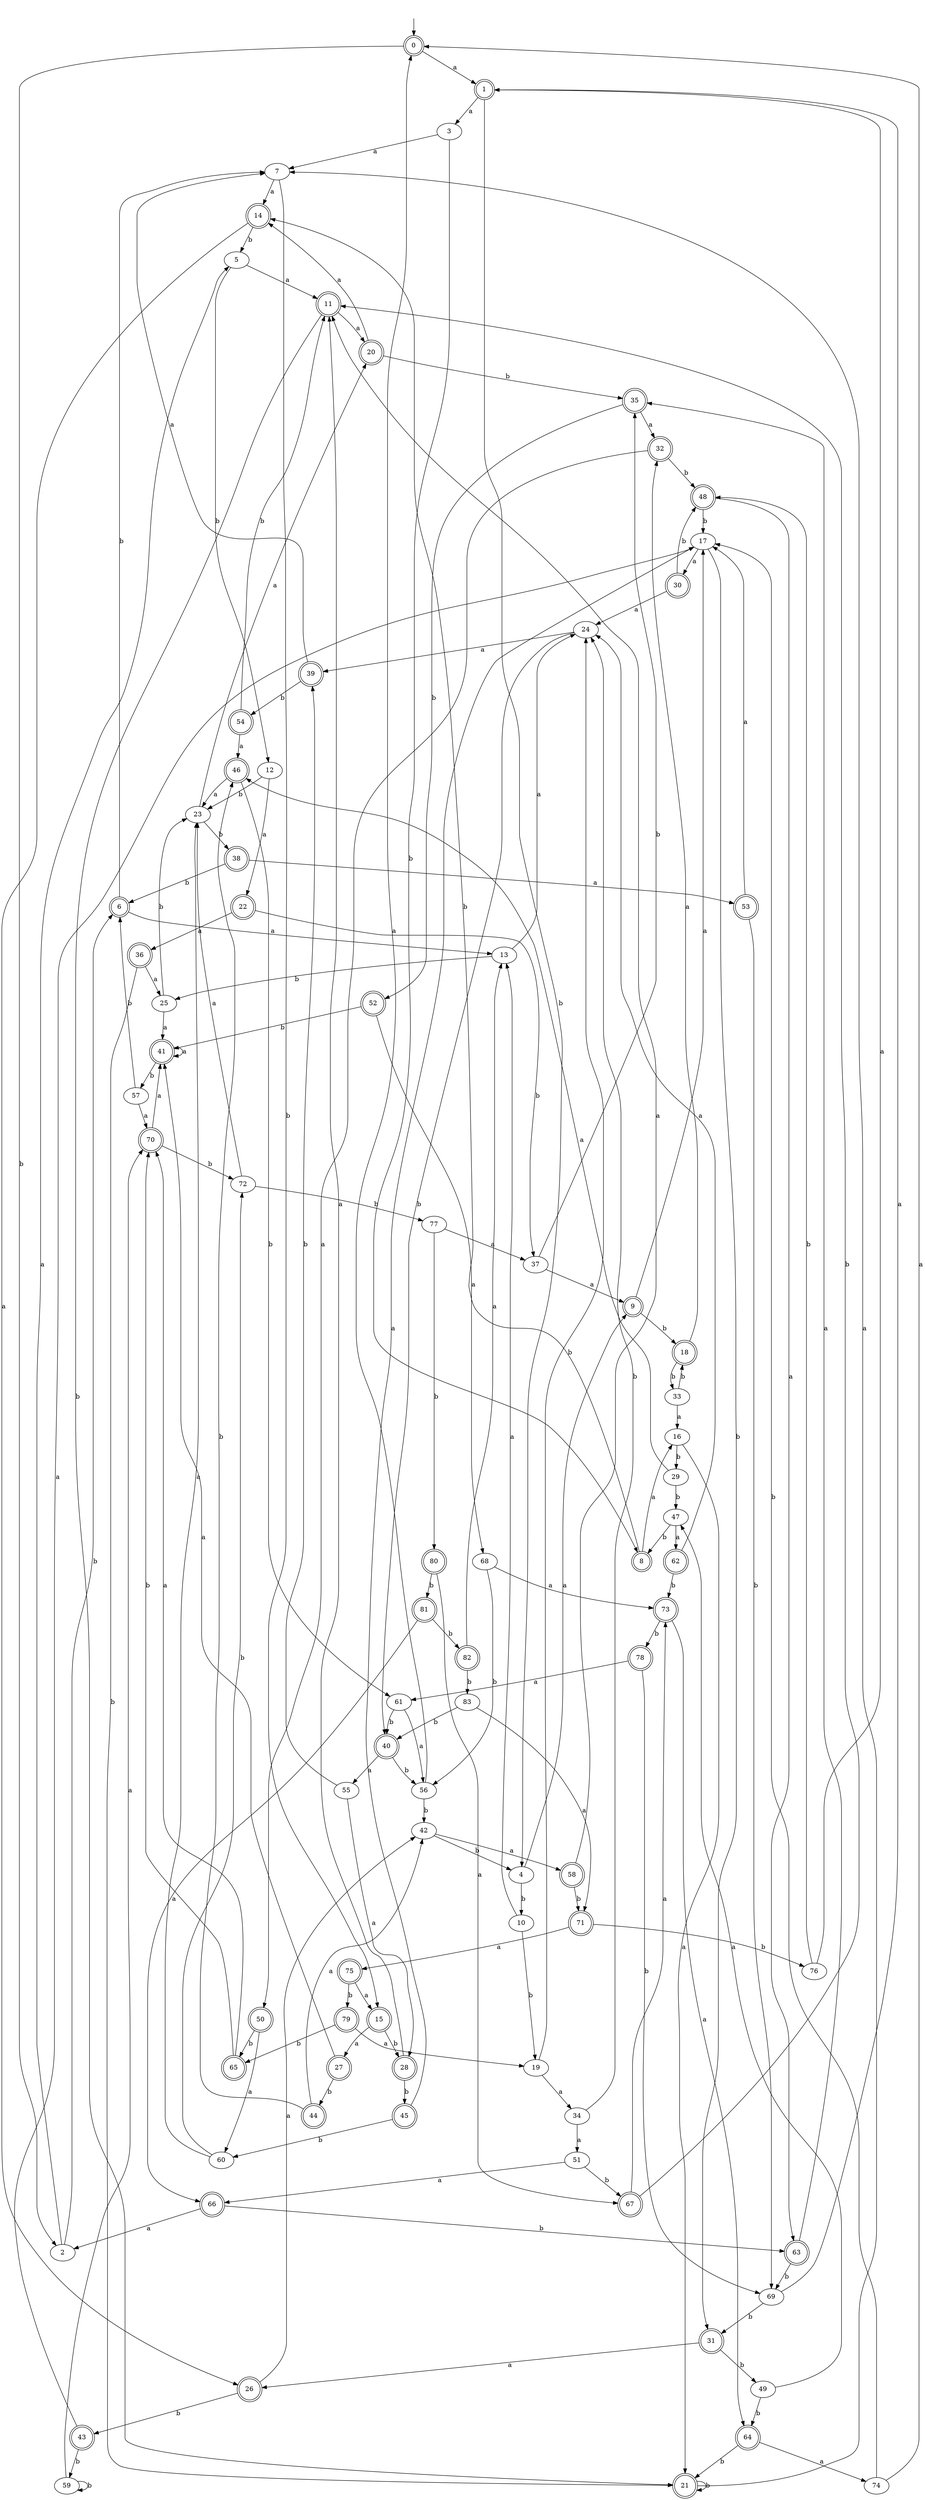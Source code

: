 digraph RandomDFA {
  __start0 [label="", shape=none];
  __start0 -> 0 [label=""];
  0 [shape=circle] [shape=doublecircle]
  0 -> 1 [label="a"]
  0 -> 2 [label="b"]
  1 [shape=doublecircle]
  1 -> 3 [label="a"]
  1 -> 4 [label="b"]
  2
  2 -> 5 [label="a"]
  2 -> 6 [label="b"]
  3
  3 -> 7 [label="a"]
  3 -> 8 [label="b"]
  4
  4 -> 9 [label="a"]
  4 -> 10 [label="b"]
  5
  5 -> 11 [label="a"]
  5 -> 12 [label="b"]
  6 [shape=doublecircle]
  6 -> 13 [label="a"]
  6 -> 7 [label="b"]
  7
  7 -> 14 [label="a"]
  7 -> 15 [label="b"]
  8 [shape=doublecircle]
  8 -> 16 [label="a"]
  8 -> 14 [label="b"]
  9 [shape=doublecircle]
  9 -> 17 [label="a"]
  9 -> 18 [label="b"]
  10
  10 -> 13 [label="a"]
  10 -> 19 [label="b"]
  11 [shape=doublecircle]
  11 -> 20 [label="a"]
  11 -> 21 [label="b"]
  12
  12 -> 22 [label="a"]
  12 -> 23 [label="b"]
  13
  13 -> 24 [label="a"]
  13 -> 25 [label="b"]
  14 [shape=doublecircle]
  14 -> 26 [label="a"]
  14 -> 5 [label="b"]
  15 [shape=doublecircle]
  15 -> 27 [label="a"]
  15 -> 28 [label="b"]
  16
  16 -> 21 [label="a"]
  16 -> 29 [label="b"]
  17
  17 -> 30 [label="a"]
  17 -> 31 [label="b"]
  18 [shape=doublecircle]
  18 -> 32 [label="a"]
  18 -> 33 [label="b"]
  19
  19 -> 34 [label="a"]
  19 -> 24 [label="b"]
  20 [shape=doublecircle]
  20 -> 14 [label="a"]
  20 -> 35 [label="b"]
  21 [shape=doublecircle]
  21 -> 7 [label="a"]
  21 -> 21 [label="b"]
  22 [shape=doublecircle]
  22 -> 36 [label="a"]
  22 -> 37 [label="b"]
  23
  23 -> 20 [label="a"]
  23 -> 38 [label="b"]
  24
  24 -> 39 [label="a"]
  24 -> 40 [label="b"]
  25
  25 -> 41 [label="a"]
  25 -> 23 [label="b"]
  26 [shape=doublecircle]
  26 -> 42 [label="a"]
  26 -> 43 [label="b"]
  27 [shape=doublecircle]
  27 -> 41 [label="a"]
  27 -> 44 [label="b"]
  28 [shape=doublecircle]
  28 -> 11 [label="a"]
  28 -> 45 [label="b"]
  29
  29 -> 46 [label="a"]
  29 -> 47 [label="b"]
  30 [shape=doublecircle]
  30 -> 24 [label="a"]
  30 -> 48 [label="b"]
  31 [shape=doublecircle]
  31 -> 26 [label="a"]
  31 -> 49 [label="b"]
  32 [shape=doublecircle]
  32 -> 50 [label="a"]
  32 -> 48 [label="b"]
  33
  33 -> 16 [label="a"]
  33 -> 18 [label="b"]
  34
  34 -> 51 [label="a"]
  34 -> 24 [label="b"]
  35 [shape=doublecircle]
  35 -> 32 [label="a"]
  35 -> 52 [label="b"]
  36 [shape=doublecircle]
  36 -> 25 [label="a"]
  36 -> 21 [label="b"]
  37
  37 -> 9 [label="a"]
  37 -> 35 [label="b"]
  38 [shape=doublecircle]
  38 -> 53 [label="a"]
  38 -> 6 [label="b"]
  39 [shape=doublecircle]
  39 -> 7 [label="a"]
  39 -> 54 [label="b"]
  40 [shape=doublecircle]
  40 -> 55 [label="a"]
  40 -> 56 [label="b"]
  41 [shape=doublecircle]
  41 -> 41 [label="a"]
  41 -> 57 [label="b"]
  42
  42 -> 58 [label="a"]
  42 -> 4 [label="b"]
  43 [shape=doublecircle]
  43 -> 17 [label="a"]
  43 -> 59 [label="b"]
  44 [shape=doublecircle]
  44 -> 42 [label="a"]
  44 -> 46 [label="b"]
  45 [shape=doublecircle]
  45 -> 17 [label="a"]
  45 -> 60 [label="b"]
  46 [shape=doublecircle]
  46 -> 23 [label="a"]
  46 -> 61 [label="b"]
  47
  47 -> 62 [label="a"]
  47 -> 8 [label="b"]
  48 [shape=doublecircle]
  48 -> 63 [label="a"]
  48 -> 17 [label="b"]
  49
  49 -> 47 [label="a"]
  49 -> 64 [label="b"]
  50 [shape=doublecircle]
  50 -> 60 [label="a"]
  50 -> 65 [label="b"]
  51
  51 -> 66 [label="a"]
  51 -> 67 [label="b"]
  52 [shape=doublecircle]
  52 -> 68 [label="a"]
  52 -> 41 [label="b"]
  53 [shape=doublecircle]
  53 -> 17 [label="a"]
  53 -> 69 [label="b"]
  54 [shape=doublecircle]
  54 -> 46 [label="a"]
  54 -> 11 [label="b"]
  55
  55 -> 28 [label="a"]
  55 -> 39 [label="b"]
  56
  56 -> 0 [label="a"]
  56 -> 42 [label="b"]
  57
  57 -> 70 [label="a"]
  57 -> 6 [label="b"]
  58 [shape=doublecircle]
  58 -> 11 [label="a"]
  58 -> 71 [label="b"]
  59
  59 -> 70 [label="a"]
  59 -> 59 [label="b"]
  60
  60 -> 23 [label="a"]
  60 -> 72 [label="b"]
  61
  61 -> 56 [label="a"]
  61 -> 40 [label="b"]
  62 [shape=doublecircle]
  62 -> 24 [label="a"]
  62 -> 73 [label="b"]
  63 [shape=doublecircle]
  63 -> 35 [label="a"]
  63 -> 69 [label="b"]
  64 [shape=doublecircle]
  64 -> 74 [label="a"]
  64 -> 21 [label="b"]
  65 [shape=doublecircle]
  65 -> 70 [label="a"]
  65 -> 70 [label="b"]
  66 [shape=doublecircle]
  66 -> 2 [label="a"]
  66 -> 63 [label="b"]
  67 [shape=doublecircle]
  67 -> 73 [label="a"]
  67 -> 11 [label="b"]
  68
  68 -> 73 [label="a"]
  68 -> 56 [label="b"]
  69
  69 -> 1 [label="a"]
  69 -> 31 [label="b"]
  70 [shape=doublecircle]
  70 -> 41 [label="a"]
  70 -> 72 [label="b"]
  71 [shape=doublecircle]
  71 -> 75 [label="a"]
  71 -> 76 [label="b"]
  72
  72 -> 23 [label="a"]
  72 -> 77 [label="b"]
  73 [shape=doublecircle]
  73 -> 64 [label="a"]
  73 -> 78 [label="b"]
  74
  74 -> 0 [label="a"]
  74 -> 17 [label="b"]
  75 [shape=doublecircle]
  75 -> 15 [label="a"]
  75 -> 79 [label="b"]
  76
  76 -> 1 [label="a"]
  76 -> 48 [label="b"]
  77
  77 -> 37 [label="a"]
  77 -> 80 [label="b"]
  78 [shape=doublecircle]
  78 -> 61 [label="a"]
  78 -> 69 [label="b"]
  79 [shape=doublecircle]
  79 -> 19 [label="a"]
  79 -> 65 [label="b"]
  80 [shape=doublecircle]
  80 -> 67 [label="a"]
  80 -> 81 [label="b"]
  81 [shape=doublecircle]
  81 -> 66 [label="a"]
  81 -> 82 [label="b"]
  82 [shape=doublecircle]
  82 -> 13 [label="a"]
  82 -> 83 [label="b"]
  83
  83 -> 71 [label="a"]
  83 -> 40 [label="b"]
}

